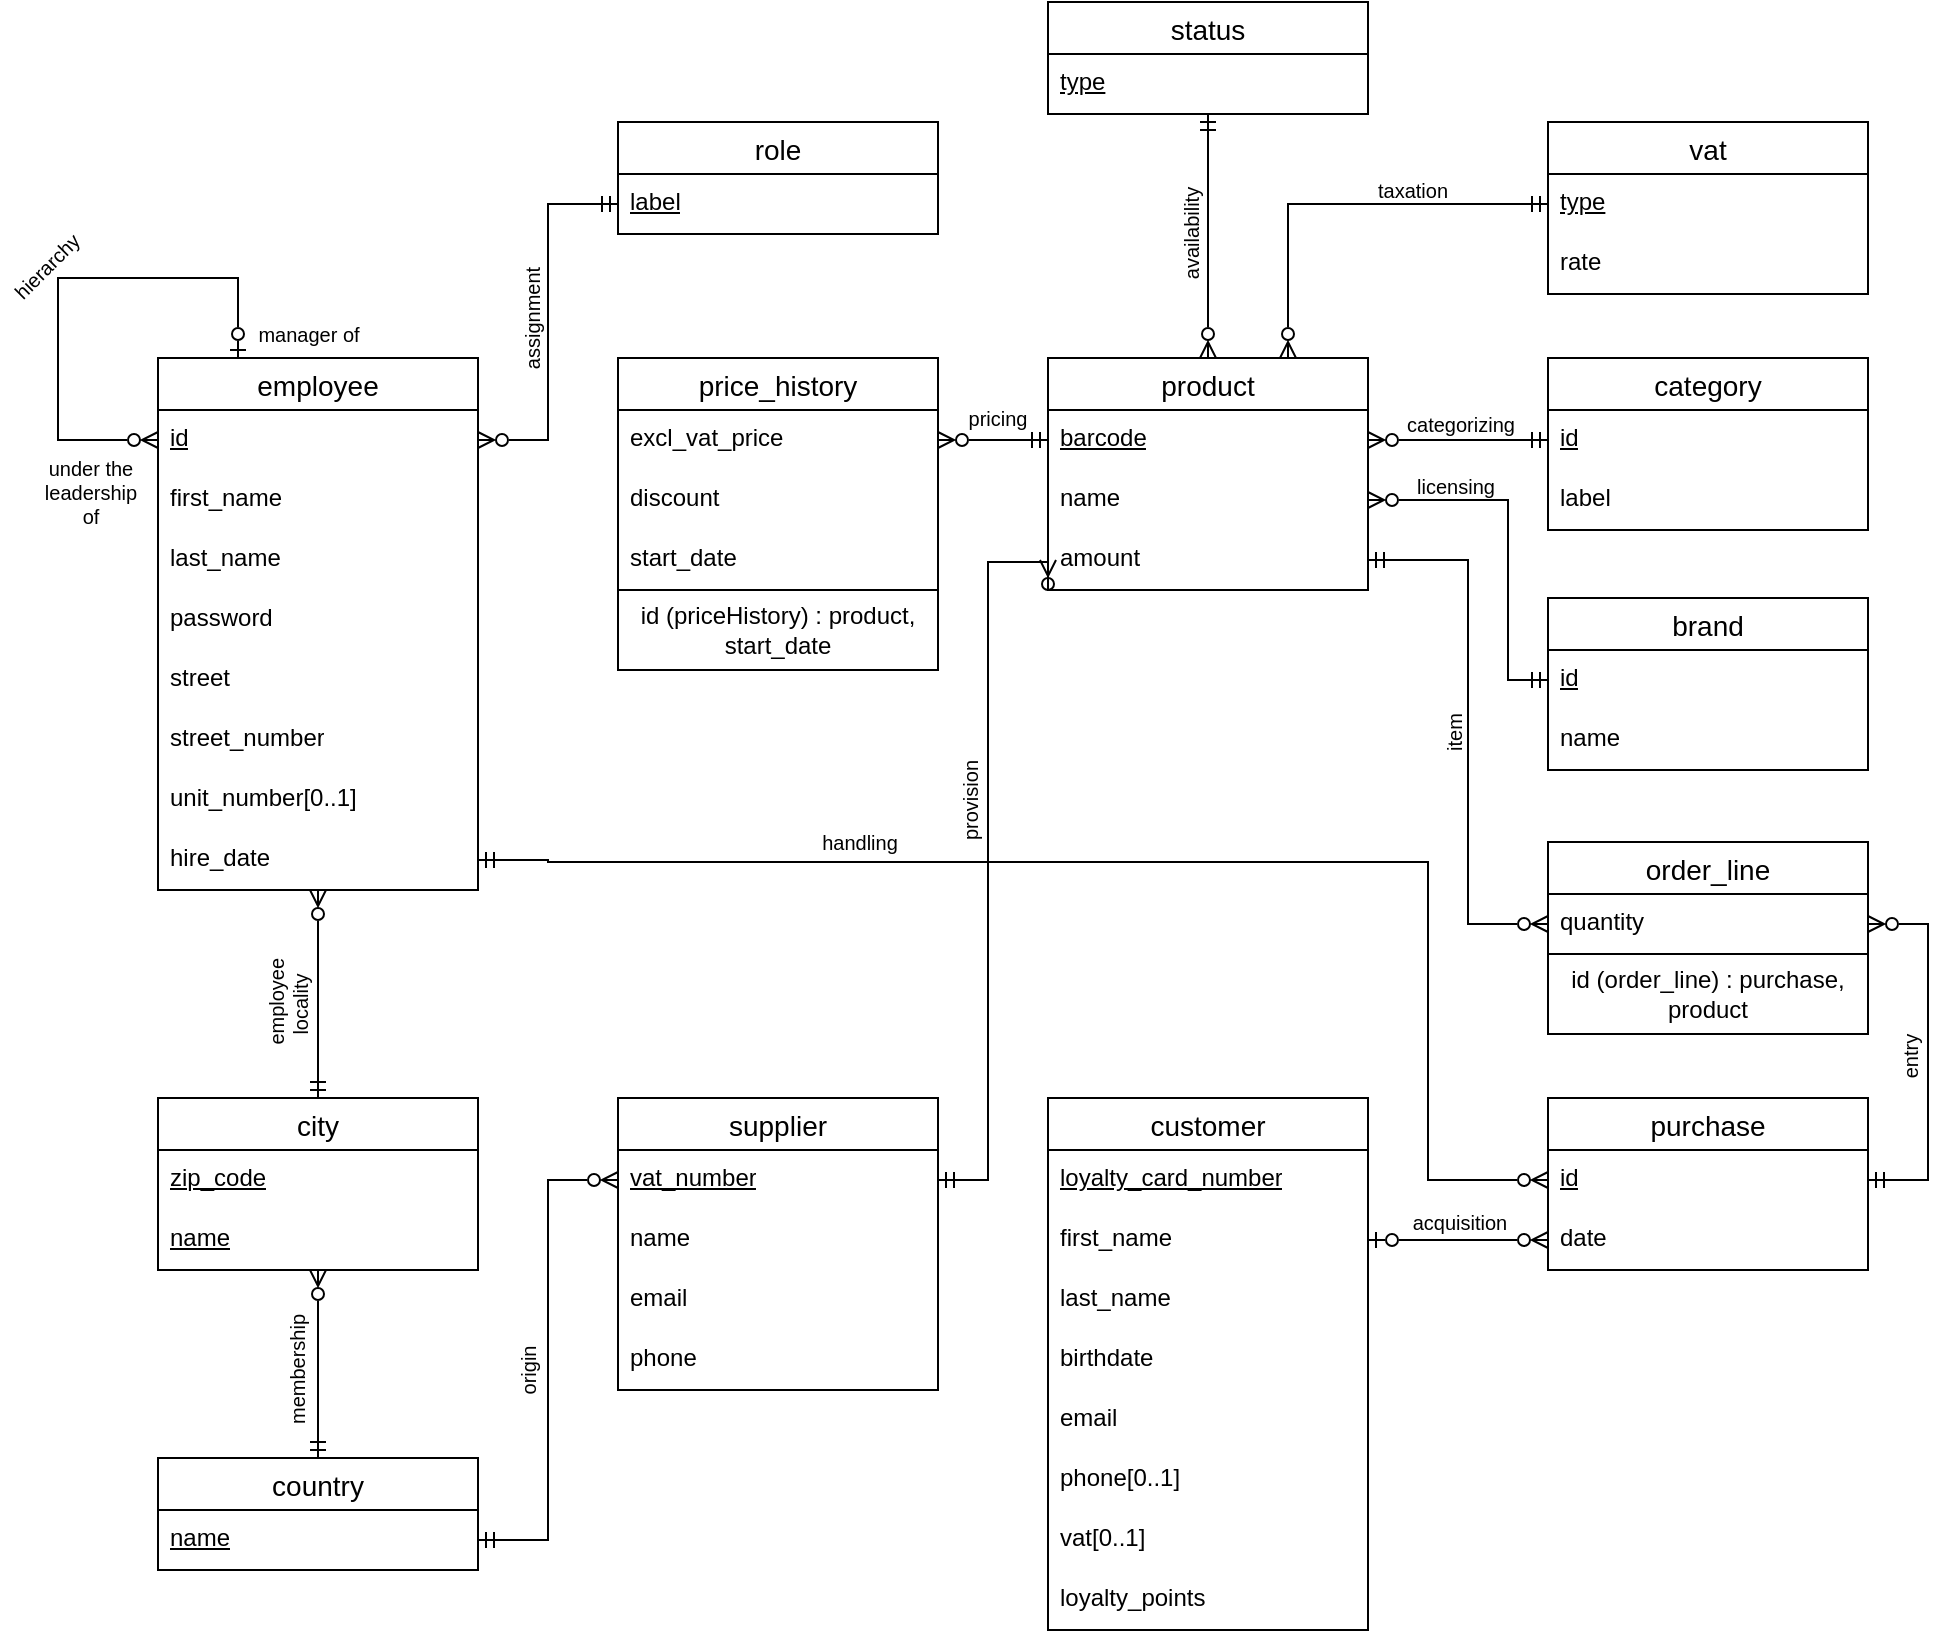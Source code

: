 <mxfile version="26.0.16">
  <diagram name="Page-1" id="KWOimu77VMeg4pdiOKhi">
    <mxGraphModel dx="2255" dy="879" grid="1" gridSize="10" guides="1" tooltips="1" connect="1" arrows="1" fold="1" page="1" pageScale="1" pageWidth="850" pageHeight="1100" math="0" shadow="0">
      <root>
        <mxCell id="0" />
        <mxCell id="1" parent="0" />
        <mxCell id="eKYF488PRIwVj6qgCMkd-55" style="edgeStyle=orthogonalEdgeStyle;rounded=0;orthogonalLoop=1;jettySize=auto;html=1;exitX=1;exitY=0.5;exitDx=0;exitDy=0;entryX=0;entryY=0.5;entryDx=0;entryDy=0;startArrow=ERmandOne;startFill=0;endArrow=ERzeroToMany;endFill=0;" parent="1" source="QZr-z11k4kutJhDiOuYp-26" target="eKYF488PRIwVj6qgCMkd-30" edge="1">
          <mxGeometry relative="1" as="geometry">
            <Array as="points">
              <mxPoint x="-300" y="489" />
              <mxPoint x="140" y="490" />
              <mxPoint x="140" y="649" />
            </Array>
          </mxGeometry>
        </mxCell>
        <mxCell id="mwfjOEjG_0USMS4IyQ6j-1" value="employee" style="swimlane;fontStyle=0;childLayout=stackLayout;horizontal=1;startSize=26;horizontalStack=0;resizeParent=1;resizeParentMax=0;resizeLast=0;collapsible=1;marginBottom=0;align=center;fontSize=14;" parent="1" vertex="1">
          <mxGeometry x="-495" y="238" width="160" height="266" as="geometry" />
        </mxCell>
        <mxCell id="uZW9Lm77zSu4P6S-FU0z-5" style="edgeStyle=orthogonalEdgeStyle;rounded=0;orthogonalLoop=1;jettySize=auto;html=1;exitX=0;exitY=0.5;exitDx=0;exitDy=0;entryX=0.25;entryY=0;entryDx=0;entryDy=0;endArrow=ERzeroToOne;endFill=0;startArrow=ERzeroToMany;startFill=0;" parent="mwfjOEjG_0USMS4IyQ6j-1" source="mwfjOEjG_0USMS4IyQ6j-2" target="mwfjOEjG_0USMS4IyQ6j-1" edge="1">
          <mxGeometry relative="1" as="geometry">
            <Array as="points">
              <mxPoint x="-50" y="41" />
              <mxPoint x="-50" y="-40" />
              <mxPoint x="40" y="-40" />
            </Array>
          </mxGeometry>
        </mxCell>
        <mxCell id="mwfjOEjG_0USMS4IyQ6j-2" value="&lt;u&gt;id&lt;/u&gt;" style="text;strokeColor=none;fillColor=none;spacingLeft=4;spacingRight=4;overflow=hidden;rotatable=0;points=[[0,0.5],[1,0.5]];portConstraint=eastwest;fontSize=12;whiteSpace=wrap;html=1;" parent="mwfjOEjG_0USMS4IyQ6j-1" vertex="1">
          <mxGeometry y="26" width="160" height="30" as="geometry" />
        </mxCell>
        <mxCell id="mwfjOEjG_0USMS4IyQ6j-3" value="first_name" style="text;strokeColor=none;fillColor=none;spacingLeft=4;spacingRight=4;overflow=hidden;rotatable=0;points=[[0,0.5],[1,0.5]];portConstraint=eastwest;fontSize=12;whiteSpace=wrap;html=1;" parent="mwfjOEjG_0USMS4IyQ6j-1" vertex="1">
          <mxGeometry y="56" width="160" height="30" as="geometry" />
        </mxCell>
        <mxCell id="mwfjOEjG_0USMS4IyQ6j-4" value="last_name" style="text;strokeColor=none;fillColor=none;spacingLeft=4;spacingRight=4;overflow=hidden;rotatable=0;points=[[0,0.5],[1,0.5]];portConstraint=eastwest;fontSize=12;whiteSpace=wrap;html=1;" parent="mwfjOEjG_0USMS4IyQ6j-1" vertex="1">
          <mxGeometry y="86" width="160" height="30" as="geometry" />
        </mxCell>
        <mxCell id="mwfjOEjG_0USMS4IyQ6j-5" value="password" style="text;strokeColor=none;fillColor=none;spacingLeft=4;spacingRight=4;overflow=hidden;rotatable=0;points=[[0,0.5],[1,0.5]];portConstraint=eastwest;fontSize=12;whiteSpace=wrap;html=1;" parent="mwfjOEjG_0USMS4IyQ6j-1" vertex="1">
          <mxGeometry y="116" width="160" height="30" as="geometry" />
        </mxCell>
        <mxCell id="QZr-z11k4kutJhDiOuYp-19" value="street" style="text;strokeColor=none;fillColor=none;spacingLeft=4;spacingRight=4;overflow=hidden;rotatable=0;points=[[0,0.5],[1,0.5]];portConstraint=eastwest;fontSize=12;whiteSpace=wrap;html=1;" parent="mwfjOEjG_0USMS4IyQ6j-1" vertex="1">
          <mxGeometry y="146" width="160" height="30" as="geometry" />
        </mxCell>
        <mxCell id="QZr-z11k4kutJhDiOuYp-20" value="street_number" style="text;strokeColor=none;fillColor=none;spacingLeft=4;spacingRight=4;overflow=hidden;rotatable=0;points=[[0,0.5],[1,0.5]];portConstraint=eastwest;fontSize=12;whiteSpace=wrap;html=1;" parent="mwfjOEjG_0USMS4IyQ6j-1" vertex="1">
          <mxGeometry y="176" width="160" height="30" as="geometry" />
        </mxCell>
        <mxCell id="QZr-z11k4kutJhDiOuYp-21" value="unit_number[0..1]" style="text;strokeColor=none;fillColor=none;spacingLeft=4;spacingRight=4;overflow=hidden;rotatable=0;points=[[0,0.5],[1,0.5]];portConstraint=eastwest;fontSize=12;whiteSpace=wrap;html=1;" parent="mwfjOEjG_0USMS4IyQ6j-1" vertex="1">
          <mxGeometry y="206" width="160" height="30" as="geometry" />
        </mxCell>
        <mxCell id="QZr-z11k4kutJhDiOuYp-26" value="hire_date" style="text;strokeColor=none;fillColor=none;spacingLeft=4;spacingRight=4;overflow=hidden;rotatable=0;points=[[0,0.5],[1,0.5]];portConstraint=eastwest;fontSize=12;whiteSpace=wrap;html=1;" parent="mwfjOEjG_0USMS4IyQ6j-1" vertex="1">
          <mxGeometry y="236" width="160" height="30" as="geometry" />
        </mxCell>
        <mxCell id="x6FhmpiiSMNQ8z1fcdjJ-5" style="edgeStyle=orthogonalEdgeStyle;rounded=0;orthogonalLoop=1;jettySize=auto;html=1;exitX=0.5;exitY=0;exitDx=0;exitDy=0;endArrow=ERmandOne;endFill=0;startArrow=ERzeroToMany;startFill=0;" parent="1" source="mwfjOEjG_0USMS4IyQ6j-6" target="x6FhmpiiSMNQ8z1fcdjJ-1" edge="1">
          <mxGeometry relative="1" as="geometry" />
        </mxCell>
        <mxCell id="x6FhmpiiSMNQ8z1fcdjJ-6" value="&lt;font&gt;availability&lt;/font&gt;" style="edgeLabel;html=1;align=center;verticalAlign=middle;resizable=0;points=[];rotation=-90;fontSize=10;" parent="x6FhmpiiSMNQ8z1fcdjJ-5" vertex="1" connectable="0">
          <mxGeometry x="-0.147" y="-1" relative="1" as="geometry">
            <mxPoint x="-10" y="-10" as="offset" />
          </mxGeometry>
        </mxCell>
        <mxCell id="mwfjOEjG_0USMS4IyQ6j-6" value="product" style="swimlane;fontStyle=0;childLayout=stackLayout;horizontal=1;startSize=26;horizontalStack=0;resizeParent=1;resizeParentMax=0;resizeLast=0;collapsible=1;marginBottom=0;align=center;fontSize=14;" parent="1" vertex="1">
          <mxGeometry x="-50" y="238" width="160" height="116" as="geometry" />
        </mxCell>
        <mxCell id="mwfjOEjG_0USMS4IyQ6j-7" value="&lt;u&gt;barcode&lt;/u&gt;" style="text;strokeColor=none;fillColor=none;spacingLeft=4;spacingRight=4;overflow=hidden;rotatable=0;points=[[0,0.5],[1,0.5]];portConstraint=eastwest;fontSize=12;whiteSpace=wrap;html=1;" parent="mwfjOEjG_0USMS4IyQ6j-6" vertex="1">
          <mxGeometry y="26" width="160" height="30" as="geometry" />
        </mxCell>
        <mxCell id="mwfjOEjG_0USMS4IyQ6j-8" value="name" style="text;strokeColor=none;fillColor=none;spacingLeft=4;spacingRight=4;overflow=hidden;rotatable=0;points=[[0,0.5],[1,0.5]];portConstraint=eastwest;fontSize=12;whiteSpace=wrap;html=1;" parent="mwfjOEjG_0USMS4IyQ6j-6" vertex="1">
          <mxGeometry y="56" width="160" height="30" as="geometry" />
        </mxCell>
        <mxCell id="mwfjOEjG_0USMS4IyQ6j-9" value="amount" style="text;strokeColor=none;fillColor=none;spacingLeft=4;spacingRight=4;overflow=hidden;rotatable=0;points=[[0,0.5],[1,0.5]];portConstraint=eastwest;fontSize=12;whiteSpace=wrap;html=1;" parent="mwfjOEjG_0USMS4IyQ6j-6" vertex="1">
          <mxGeometry y="86" width="160" height="30" as="geometry" />
        </mxCell>
        <mxCell id="mwfjOEjG_0USMS4IyQ6j-19" value="brand" style="swimlane;fontStyle=0;childLayout=stackLayout;horizontal=1;startSize=26;horizontalStack=0;resizeParent=1;resizeParentMax=0;resizeLast=0;collapsible=1;marginBottom=0;align=center;fontSize=14;" parent="1" vertex="1">
          <mxGeometry x="200" y="358" width="160" height="86" as="geometry" />
        </mxCell>
        <mxCell id="mwfjOEjG_0USMS4IyQ6j-20" value="&lt;u&gt;id&lt;/u&gt;" style="text;strokeColor=none;fillColor=none;spacingLeft=4;spacingRight=4;overflow=hidden;rotatable=0;points=[[0,0.5],[1,0.5]];portConstraint=eastwest;fontSize=12;whiteSpace=wrap;html=1;" parent="mwfjOEjG_0USMS4IyQ6j-19" vertex="1">
          <mxGeometry y="26" width="160" height="30" as="geometry" />
        </mxCell>
        <mxCell id="QZr-z11k4kutJhDiOuYp-6" value="name" style="text;strokeColor=none;fillColor=none;spacingLeft=4;spacingRight=4;overflow=hidden;rotatable=0;points=[[0,0.5],[1,0.5]];portConstraint=eastwest;fontSize=12;whiteSpace=wrap;html=1;" parent="mwfjOEjG_0USMS4IyQ6j-19" vertex="1">
          <mxGeometry y="56" width="160" height="30" as="geometry" />
        </mxCell>
        <mxCell id="QZr-z11k4kutJhDiOuYp-2" value="supplier" style="swimlane;fontStyle=0;childLayout=stackLayout;horizontal=1;startSize=26;horizontalStack=0;resizeParent=1;resizeParentMax=0;resizeLast=0;collapsible=1;marginBottom=0;align=center;fontSize=14;" parent="1" vertex="1">
          <mxGeometry x="-265" y="608" width="160" height="146" as="geometry" />
        </mxCell>
        <mxCell id="QZr-z11k4kutJhDiOuYp-3" value="&lt;u&gt;vat_number&lt;/u&gt;" style="text;strokeColor=none;fillColor=none;spacingLeft=4;spacingRight=4;overflow=hidden;rotatable=0;points=[[0,0.5],[1,0.5]];portConstraint=eastwest;fontSize=12;whiteSpace=wrap;html=1;" parent="QZr-z11k4kutJhDiOuYp-2" vertex="1">
          <mxGeometry y="26" width="160" height="30" as="geometry" />
        </mxCell>
        <mxCell id="QZr-z11k4kutJhDiOuYp-7" value="name" style="text;strokeColor=none;fillColor=none;spacingLeft=4;spacingRight=4;overflow=hidden;rotatable=0;points=[[0,0.5],[1,0.5]];portConstraint=eastwest;fontSize=12;whiteSpace=wrap;html=1;" parent="QZr-z11k4kutJhDiOuYp-2" vertex="1">
          <mxGeometry y="56" width="160" height="30" as="geometry" />
        </mxCell>
        <mxCell id="QZr-z11k4kutJhDiOuYp-14" value="email" style="text;strokeColor=none;fillColor=none;spacingLeft=4;spacingRight=4;overflow=hidden;rotatable=0;points=[[0,0.5],[1,0.5]];portConstraint=eastwest;fontSize=12;whiteSpace=wrap;html=1;" parent="QZr-z11k4kutJhDiOuYp-2" vertex="1">
          <mxGeometry y="86" width="160" height="30" as="geometry" />
        </mxCell>
        <mxCell id="QZr-z11k4kutJhDiOuYp-27" value="phone" style="text;strokeColor=none;fillColor=none;spacingLeft=4;spacingRight=4;overflow=hidden;rotatable=0;points=[[0,0.5],[1,0.5]];portConstraint=eastwest;fontSize=12;whiteSpace=wrap;html=1;" parent="QZr-z11k4kutJhDiOuYp-2" vertex="1">
          <mxGeometry y="116" width="160" height="30" as="geometry" />
        </mxCell>
        <mxCell id="eKYF488PRIwVj6qgCMkd-42" style="edgeStyle=orthogonalEdgeStyle;rounded=0;orthogonalLoop=1;jettySize=auto;html=1;exitX=0.5;exitY=0;exitDx=0;exitDy=0;endArrow=ERzeroToMany;endFill=0;startArrow=ERmandOne;startFill=0;" parent="1" source="QZr-z11k4kutJhDiOuYp-15" target="mwfjOEjG_0USMS4IyQ6j-1" edge="1">
          <mxGeometry relative="1" as="geometry" />
        </mxCell>
        <mxCell id="QZr-z11k4kutJhDiOuYp-15" value="city" style="swimlane;fontStyle=0;childLayout=stackLayout;horizontal=1;startSize=26;horizontalStack=0;resizeParent=1;resizeParentMax=0;resizeLast=0;collapsible=1;marginBottom=0;align=center;fontSize=14;" parent="1" vertex="1">
          <mxGeometry x="-495" y="608" width="160" height="86" as="geometry" />
        </mxCell>
        <mxCell id="QZr-z11k4kutJhDiOuYp-16" value="&lt;u&gt;zip_code&lt;/u&gt;" style="text;strokeColor=none;fillColor=none;spacingLeft=4;spacingRight=4;overflow=hidden;rotatable=0;points=[[0,0.5],[1,0.5]];portConstraint=eastwest;fontSize=12;whiteSpace=wrap;html=1;" parent="QZr-z11k4kutJhDiOuYp-15" vertex="1">
          <mxGeometry y="26" width="160" height="30" as="geometry" />
        </mxCell>
        <mxCell id="QZr-z11k4kutJhDiOuYp-17" value="&lt;u&gt;name&lt;/u&gt;" style="text;strokeColor=none;fillColor=none;spacingLeft=4;spacingRight=4;overflow=hidden;rotatable=0;points=[[0,0.5],[1,0.5]];portConstraint=eastwest;fontSize=12;whiteSpace=wrap;html=1;" parent="QZr-z11k4kutJhDiOuYp-15" vertex="1">
          <mxGeometry y="56" width="160" height="30" as="geometry" />
        </mxCell>
        <mxCell id="eKYF488PRIwVj6qgCMkd-43" style="edgeStyle=orthogonalEdgeStyle;rounded=0;orthogonalLoop=1;jettySize=auto;html=1;exitX=0.5;exitY=0;exitDx=0;exitDy=0;endArrow=ERzeroToMany;endFill=0;startArrow=ERmandOne;startFill=0;" parent="1" source="QZr-z11k4kutJhDiOuYp-22" target="QZr-z11k4kutJhDiOuYp-15" edge="1">
          <mxGeometry relative="1" as="geometry" />
        </mxCell>
        <mxCell id="QZr-z11k4kutJhDiOuYp-22" value="country" style="swimlane;fontStyle=0;childLayout=stackLayout;horizontal=1;startSize=26;horizontalStack=0;resizeParent=1;resizeParentMax=0;resizeLast=0;collapsible=1;marginBottom=0;align=center;fontSize=14;" parent="1" vertex="1">
          <mxGeometry x="-495" y="788" width="160" height="56" as="geometry" />
        </mxCell>
        <mxCell id="QZr-z11k4kutJhDiOuYp-23" value="&lt;u&gt;name&lt;/u&gt;" style="text;strokeColor=none;fillColor=none;spacingLeft=4;spacingRight=4;overflow=hidden;rotatable=0;points=[[0,0.5],[1,0.5]];portConstraint=eastwest;fontSize=12;whiteSpace=wrap;html=1;" parent="QZr-z11k4kutJhDiOuYp-22" vertex="1">
          <mxGeometry y="26" width="160" height="30" as="geometry" />
        </mxCell>
        <mxCell id="eKYF488PRIwVj6qgCMkd-2" value="price_history" style="swimlane;fontStyle=0;childLayout=stackLayout;horizontal=1;startSize=26;horizontalStack=0;resizeParent=1;resizeParentMax=0;resizeLast=0;collapsible=1;marginBottom=0;align=center;fontSize=14;" parent="1" vertex="1">
          <mxGeometry x="-265" y="238" width="160" height="156" as="geometry" />
        </mxCell>
        <mxCell id="eKYF488PRIwVj6qgCMkd-4" value="excl_vat_price" style="text;strokeColor=none;fillColor=none;spacingLeft=4;spacingRight=4;overflow=hidden;rotatable=0;points=[[0,0.5],[1,0.5]];portConstraint=eastwest;fontSize=12;whiteSpace=wrap;html=1;" parent="eKYF488PRIwVj6qgCMkd-2" vertex="1">
          <mxGeometry y="26" width="160" height="30" as="geometry" />
        </mxCell>
        <mxCell id="eKYF488PRIwVj6qgCMkd-18" value="discount" style="text;strokeColor=none;fillColor=none;spacingLeft=4;spacingRight=4;overflow=hidden;rotatable=0;points=[[0,0.5],[1,0.5]];portConstraint=eastwest;fontSize=12;whiteSpace=wrap;html=1;" parent="eKYF488PRIwVj6qgCMkd-2" vertex="1">
          <mxGeometry y="56" width="160" height="30" as="geometry" />
        </mxCell>
        <mxCell id="eKYF488PRIwVj6qgCMkd-11" value="start_date" style="text;strokeColor=none;fillColor=none;spacingLeft=4;spacingRight=4;overflow=hidden;rotatable=0;points=[[0,0.5],[1,0.5]];portConstraint=eastwest;fontSize=12;whiteSpace=wrap;html=1;" parent="eKYF488PRIwVj6qgCMkd-2" vertex="1">
          <mxGeometry y="86" width="160" height="30" as="geometry" />
        </mxCell>
        <mxCell id="eKYF488PRIwVj6qgCMkd-10" value="id (priceHistory) : product, start_date" style="whiteSpace=wrap;html=1;align=center;" parent="eKYF488PRIwVj6qgCMkd-2" vertex="1">
          <mxGeometry y="116" width="160" height="40" as="geometry" />
        </mxCell>
        <mxCell id="eKYF488PRIwVj6qgCMkd-20" value="customer" style="swimlane;fontStyle=0;childLayout=stackLayout;horizontal=1;startSize=26;horizontalStack=0;resizeParent=1;resizeParentMax=0;resizeLast=0;collapsible=1;marginBottom=0;align=center;fontSize=14;" parent="1" vertex="1">
          <mxGeometry x="-50" y="608" width="160" height="266" as="geometry" />
        </mxCell>
        <mxCell id="eKYF488PRIwVj6qgCMkd-21" value="&lt;u&gt;loyalty_card_number&lt;/u&gt;" style="text;strokeColor=none;fillColor=none;spacingLeft=4;spacingRight=4;overflow=hidden;rotatable=0;points=[[0,0.5],[1,0.5]];portConstraint=eastwest;fontSize=12;whiteSpace=wrap;html=1;" parent="eKYF488PRIwVj6qgCMkd-20" vertex="1">
          <mxGeometry y="26" width="160" height="30" as="geometry" />
        </mxCell>
        <mxCell id="eKYF488PRIwVj6qgCMkd-22" value="first_name" style="text;strokeColor=none;fillColor=none;spacingLeft=4;spacingRight=4;overflow=hidden;rotatable=0;points=[[0,0.5],[1,0.5]];portConstraint=eastwest;fontSize=12;whiteSpace=wrap;html=1;" parent="eKYF488PRIwVj6qgCMkd-20" vertex="1">
          <mxGeometry y="56" width="160" height="30" as="geometry" />
        </mxCell>
        <mxCell id="eKYF488PRIwVj6qgCMkd-26" value="last_name" style="text;strokeColor=none;fillColor=none;spacingLeft=4;spacingRight=4;overflow=hidden;rotatable=0;points=[[0,0.5],[1,0.5]];portConstraint=eastwest;fontSize=12;whiteSpace=wrap;html=1;" parent="eKYF488PRIwVj6qgCMkd-20" vertex="1">
          <mxGeometry y="86" width="160" height="30" as="geometry" />
        </mxCell>
        <mxCell id="uZW9Lm77zSu4P6S-FU0z-4" value="birthdate" style="text;strokeColor=none;fillColor=none;spacingLeft=4;spacingRight=4;overflow=hidden;rotatable=0;points=[[0,0.5],[1,0.5]];portConstraint=eastwest;fontSize=12;whiteSpace=wrap;html=1;" parent="eKYF488PRIwVj6qgCMkd-20" vertex="1">
          <mxGeometry y="116" width="160" height="30" as="geometry" />
        </mxCell>
        <mxCell id="eKYF488PRIwVj6qgCMkd-24" value="email" style="text;strokeColor=none;fillColor=none;spacingLeft=4;spacingRight=4;overflow=hidden;rotatable=0;points=[[0,0.5],[1,0.5]];portConstraint=eastwest;fontSize=12;whiteSpace=wrap;html=1;" parent="eKYF488PRIwVj6qgCMkd-20" vertex="1">
          <mxGeometry y="146" width="160" height="30" as="geometry" />
        </mxCell>
        <mxCell id="eKYF488PRIwVj6qgCMkd-25" value="phone[0..1]" style="text;strokeColor=none;fillColor=none;spacingLeft=4;spacingRight=4;overflow=hidden;rotatable=0;points=[[0,0.5],[1,0.5]];portConstraint=eastwest;fontSize=12;whiteSpace=wrap;html=1;" parent="eKYF488PRIwVj6qgCMkd-20" vertex="1">
          <mxGeometry y="176" width="160" height="30" as="geometry" />
        </mxCell>
        <mxCell id="tw1KYrDA210qDlexJ4hb-3" value="vat[0..1]" style="text;strokeColor=none;fillColor=none;spacingLeft=4;spacingRight=4;overflow=hidden;rotatable=0;points=[[0,0.5],[1,0.5]];portConstraint=eastwest;fontSize=12;whiteSpace=wrap;html=1;" parent="eKYF488PRIwVj6qgCMkd-20" vertex="1">
          <mxGeometry y="206" width="160" height="30" as="geometry" />
        </mxCell>
        <mxCell id="eKYF488PRIwVj6qgCMkd-27" value="loyalty_points" style="text;strokeColor=none;fillColor=none;spacingLeft=4;spacingRight=4;overflow=hidden;rotatable=0;points=[[0,0.5],[1,0.5]];portConstraint=eastwest;fontSize=12;whiteSpace=wrap;html=1;" parent="eKYF488PRIwVj6qgCMkd-20" vertex="1">
          <mxGeometry y="236" width="160" height="30" as="geometry" />
        </mxCell>
        <mxCell id="eKYF488PRIwVj6qgCMkd-29" value="purchase" style="swimlane;fontStyle=0;childLayout=stackLayout;horizontal=1;startSize=26;horizontalStack=0;resizeParent=1;resizeParentMax=0;resizeLast=0;collapsible=1;marginBottom=0;align=center;fontSize=14;" parent="1" vertex="1">
          <mxGeometry x="200" y="608" width="160" height="86" as="geometry" />
        </mxCell>
        <mxCell id="eKYF488PRIwVj6qgCMkd-30" value="&lt;u&gt;id&lt;/u&gt;" style="text;strokeColor=none;fillColor=none;spacingLeft=4;spacingRight=4;overflow=hidden;rotatable=0;points=[[0,0.5],[1,0.5]];portConstraint=eastwest;fontSize=12;whiteSpace=wrap;html=1;" parent="eKYF488PRIwVj6qgCMkd-29" vertex="1">
          <mxGeometry y="26" width="160" height="30" as="geometry" />
        </mxCell>
        <mxCell id="eKYF488PRIwVj6qgCMkd-31" value="date" style="text;strokeColor=none;fillColor=none;spacingLeft=4;spacingRight=4;overflow=hidden;rotatable=0;points=[[0,0.5],[1,0.5]];portConstraint=eastwest;fontSize=12;whiteSpace=wrap;html=1;" parent="eKYF488PRIwVj6qgCMkd-29" vertex="1">
          <mxGeometry y="56" width="160" height="30" as="geometry" />
        </mxCell>
        <mxCell id="eKYF488PRIwVj6qgCMkd-33" value="order_line" style="swimlane;fontStyle=0;childLayout=stackLayout;horizontal=1;startSize=26;horizontalStack=0;resizeParent=1;resizeParentMax=0;resizeLast=0;collapsible=1;marginBottom=0;align=center;fontSize=14;" parent="1" vertex="1">
          <mxGeometry x="200" y="480" width="160" height="96" as="geometry" />
        </mxCell>
        <mxCell id="eKYF488PRIwVj6qgCMkd-34" value="quantity" style="text;strokeColor=none;fillColor=none;spacingLeft=4;spacingRight=4;overflow=hidden;rotatable=0;points=[[0,0.5],[1,0.5]];portConstraint=eastwest;fontSize=12;whiteSpace=wrap;html=1;" parent="eKYF488PRIwVj6qgCMkd-33" vertex="1">
          <mxGeometry y="26" width="160" height="30" as="geometry" />
        </mxCell>
        <mxCell id="eKYF488PRIwVj6qgCMkd-40" value="id (order_line) : purchase, product" style="whiteSpace=wrap;html=1;align=center;" parent="eKYF488PRIwVj6qgCMkd-33" vertex="1">
          <mxGeometry y="56" width="160" height="40" as="geometry" />
        </mxCell>
        <mxCell id="eKYF488PRIwVj6qgCMkd-44" style="edgeStyle=orthogonalEdgeStyle;rounded=0;orthogonalLoop=1;jettySize=auto;html=1;exitX=0;exitY=0.5;exitDx=0;exitDy=0;entryX=1;entryY=0.5;entryDx=0;entryDy=0;endArrow=ERmandOne;endFill=0;startArrow=ERzeroToMany;startFill=0;" parent="1" source="QZr-z11k4kutJhDiOuYp-3" target="QZr-z11k4kutJhDiOuYp-23" edge="1">
          <mxGeometry relative="1" as="geometry" />
        </mxCell>
        <mxCell id="eKYF488PRIwVj6qgCMkd-45" style="edgeStyle=orthogonalEdgeStyle;rounded=0;orthogonalLoop=1;jettySize=auto;html=1;exitX=1;exitY=0.5;exitDx=0;exitDy=0;endArrow=ERzeroToMany;endFill=0;startArrow=ERmandOne;startFill=0;entryX=0;entryY=0.5;entryDx=0;entryDy=0;" parent="1" source="QZr-z11k4kutJhDiOuYp-3" target="mwfjOEjG_0USMS4IyQ6j-9" edge="1">
          <mxGeometry relative="1" as="geometry">
            <Array as="points">
              <mxPoint x="-80" y="649" />
              <mxPoint x="-80" y="340" />
            </Array>
            <mxPoint x="-50" y="369" as="targetPoint" />
          </mxGeometry>
        </mxCell>
        <mxCell id="eKYF488PRIwVj6qgCMkd-49" style="edgeStyle=orthogonalEdgeStyle;rounded=0;orthogonalLoop=1;jettySize=auto;html=1;exitX=0;exitY=0.5;exitDx=0;exitDy=0;entryX=1;entryY=0.5;entryDx=0;entryDy=0;endArrow=ERzeroToMany;endFill=0;startArrow=ERmandOne;startFill=0;" parent="1" source="mwfjOEjG_0USMS4IyQ6j-7" target="eKYF488PRIwVj6qgCMkd-4" edge="1">
          <mxGeometry relative="1" as="geometry" />
        </mxCell>
        <mxCell id="eKYF488PRIwVj6qgCMkd-50" style="edgeStyle=orthogonalEdgeStyle;rounded=0;orthogonalLoop=1;jettySize=auto;html=1;exitX=1;exitY=0.5;exitDx=0;exitDy=0;entryX=0;entryY=0.5;entryDx=0;entryDy=0;endArrow=ERmandOne;endFill=0;startArrow=ERzeroToMany;startFill=0;" parent="1" source="mwfjOEjG_0USMS4IyQ6j-8" target="mwfjOEjG_0USMS4IyQ6j-20" edge="1">
          <mxGeometry relative="1" as="geometry">
            <Array as="points">
              <mxPoint x="180" y="309" />
              <mxPoint x="180" y="399" />
            </Array>
          </mxGeometry>
        </mxCell>
        <mxCell id="eKYF488PRIwVj6qgCMkd-51" style="edgeStyle=orthogonalEdgeStyle;rounded=0;orthogonalLoop=1;jettySize=auto;html=1;exitX=1;exitY=0.5;exitDx=0;exitDy=0;entryX=0;entryY=0.5;entryDx=0;entryDy=0;endArrow=ERzeroToMany;endFill=0;startArrow=ERmandOne;startFill=0;" parent="1" target="eKYF488PRIwVj6qgCMkd-34" edge="1" source="mwfjOEjG_0USMS4IyQ6j-9">
          <mxGeometry relative="1" as="geometry">
            <Array as="points">
              <mxPoint x="160" y="339" />
              <mxPoint x="160" y="521" />
            </Array>
            <mxPoint x="110" y="369" as="sourcePoint" />
          </mxGeometry>
        </mxCell>
        <mxCell id="eKYF488PRIwVj6qgCMkd-53" style="edgeStyle=orthogonalEdgeStyle;rounded=0;orthogonalLoop=1;jettySize=auto;html=1;exitX=1;exitY=0.5;exitDx=0;exitDy=0;entryX=1;entryY=0.5;entryDx=0;entryDy=0;endArrow=ERmandOne;endFill=0;startArrow=ERzeroToMany;startFill=0;" parent="1" source="eKYF488PRIwVj6qgCMkd-34" target="eKYF488PRIwVj6qgCMkd-30" edge="1">
          <mxGeometry relative="1" as="geometry">
            <Array as="points">
              <mxPoint x="390" y="521" />
              <mxPoint x="390" y="649" />
            </Array>
          </mxGeometry>
        </mxCell>
        <mxCell id="eKYF488PRIwVj6qgCMkd-54" style="edgeStyle=orthogonalEdgeStyle;rounded=0;orthogonalLoop=1;jettySize=auto;html=1;exitX=0;exitY=0.5;exitDx=0;exitDy=0;endArrow=ERzeroToOne;endFill=0;startArrow=ERzeroToMany;startFill=0;" parent="1" source="eKYF488PRIwVj6qgCMkd-31" edge="1">
          <mxGeometry relative="1" as="geometry">
            <mxPoint x="110" y="679" as="targetPoint" />
            <Array as="points">
              <mxPoint x="130" y="679" />
              <mxPoint x="130" y="679" />
            </Array>
          </mxGeometry>
        </mxCell>
        <mxCell id="uZW9Lm77zSu4P6S-FU0z-6" value="manager of" style="text;html=1;align=center;verticalAlign=middle;whiteSpace=wrap;rounded=0;fontSize=10;" parent="1" vertex="1">
          <mxGeometry x="-449.5" y="219" width="59" height="14" as="geometry" />
        </mxCell>
        <mxCell id="uZW9Lm77zSu4P6S-FU0z-7" value="&lt;div&gt;under the leadership of&lt;/div&gt;" style="text;html=1;align=center;verticalAlign=middle;whiteSpace=wrap;rounded=0;fontSize=10;" parent="1" vertex="1">
          <mxGeometry x="-555" y="285" width="53" height="39" as="geometry" />
        </mxCell>
        <mxCell id="uZW9Lm77zSu4P6S-FU0z-9" value="category" style="swimlane;fontStyle=0;childLayout=stackLayout;horizontal=1;startSize=26;horizontalStack=0;resizeParent=1;resizeParentMax=0;resizeLast=0;collapsible=1;marginBottom=0;align=center;fontSize=14;" parent="1" vertex="1">
          <mxGeometry x="200" y="238" width="160" height="86" as="geometry" />
        </mxCell>
        <mxCell id="uZW9Lm77zSu4P6S-FU0z-10" value="&lt;u&gt;id&lt;/u&gt;" style="text;strokeColor=none;fillColor=none;spacingLeft=4;spacingRight=4;overflow=hidden;rotatable=0;points=[[0,0.5],[1,0.5]];portConstraint=eastwest;fontSize=12;whiteSpace=wrap;html=1;" parent="uZW9Lm77zSu4P6S-FU0z-9" vertex="1">
          <mxGeometry y="26" width="160" height="30" as="geometry" />
        </mxCell>
        <mxCell id="uZW9Lm77zSu4P6S-FU0z-11" value="label" style="text;strokeColor=none;fillColor=none;spacingLeft=4;spacingRight=4;overflow=hidden;rotatable=0;points=[[0,0.5],[1,0.5]];portConstraint=eastwest;fontSize=12;whiteSpace=wrap;html=1;" parent="uZW9Lm77zSu4P6S-FU0z-9" vertex="1">
          <mxGeometry y="56" width="160" height="30" as="geometry" />
        </mxCell>
        <mxCell id="uZW9Lm77zSu4P6S-FU0z-15" style="edgeStyle=orthogonalEdgeStyle;rounded=0;orthogonalLoop=1;jettySize=auto;html=1;exitX=1;exitY=0.5;exitDx=0;exitDy=0;entryX=0;entryY=0.5;entryDx=0;entryDy=0;startArrow=ERzeroToMany;startFill=0;endArrow=ERmandOne;endFill=0;" parent="1" source="mwfjOEjG_0USMS4IyQ6j-7" target="uZW9Lm77zSu4P6S-FU0z-10" edge="1">
          <mxGeometry relative="1" as="geometry" />
        </mxCell>
        <mxCell id="8rzKLhAX-LIte7XOlbUK-1" value="vat" style="swimlane;fontStyle=0;childLayout=stackLayout;horizontal=1;startSize=26;horizontalStack=0;resizeParent=1;resizeParentMax=0;resizeLast=0;collapsible=1;marginBottom=0;align=center;fontSize=14;" parent="1" vertex="1">
          <mxGeometry x="200" y="120" width="160" height="86" as="geometry" />
        </mxCell>
        <mxCell id="8rzKLhAX-LIte7XOlbUK-2" value="&lt;u&gt;type&lt;/u&gt;" style="text;strokeColor=none;fillColor=none;spacingLeft=4;spacingRight=4;overflow=hidden;rotatable=0;points=[[0,0.5],[1,0.5]];portConstraint=eastwest;fontSize=12;whiteSpace=wrap;html=1;" parent="8rzKLhAX-LIte7XOlbUK-1" vertex="1">
          <mxGeometry y="26" width="160" height="30" as="geometry" />
        </mxCell>
        <mxCell id="8rzKLhAX-LIte7XOlbUK-3" value="rate" style="text;strokeColor=none;fillColor=none;spacingLeft=4;spacingRight=4;overflow=hidden;rotatable=0;points=[[0,0.5],[1,0.5]];portConstraint=eastwest;fontSize=12;whiteSpace=wrap;html=1;" parent="8rzKLhAX-LIte7XOlbUK-1" vertex="1">
          <mxGeometry y="56" width="160" height="30" as="geometry" />
        </mxCell>
        <mxCell id="8rzKLhAX-LIte7XOlbUK-4" style="edgeStyle=orthogonalEdgeStyle;rounded=0;orthogonalLoop=1;jettySize=auto;html=1;exitX=0;exitY=0.5;exitDx=0;exitDy=0;entryX=0.75;entryY=0;entryDx=0;entryDy=0;endArrow=ERzeroToMany;endFill=0;startArrow=ERmandOne;startFill=0;" parent="1" source="8rzKLhAX-LIte7XOlbUK-2" target="mwfjOEjG_0USMS4IyQ6j-6" edge="1">
          <mxGeometry relative="1" as="geometry" />
        </mxCell>
        <mxCell id="8rzKLhAX-LIte7XOlbUK-5" value="role" style="swimlane;fontStyle=0;childLayout=stackLayout;horizontal=1;startSize=26;horizontalStack=0;resizeParent=1;resizeParentMax=0;resizeLast=0;collapsible=1;marginBottom=0;align=center;fontSize=14;" parent="1" vertex="1">
          <mxGeometry x="-265" y="120" width="160" height="56" as="geometry" />
        </mxCell>
        <mxCell id="8rzKLhAX-LIte7XOlbUK-6" value="&lt;u&gt;label&lt;/u&gt;" style="text;strokeColor=none;fillColor=none;spacingLeft=4;spacingRight=4;overflow=hidden;rotatable=0;points=[[0,0.5],[1,0.5]];portConstraint=eastwest;fontSize=12;whiteSpace=wrap;html=1;" parent="8rzKLhAX-LIte7XOlbUK-5" vertex="1">
          <mxGeometry y="26" width="160" height="30" as="geometry" />
        </mxCell>
        <mxCell id="8rzKLhAX-LIte7XOlbUK-8" style="edgeStyle=orthogonalEdgeStyle;rounded=0;orthogonalLoop=1;jettySize=auto;html=1;exitX=1;exitY=0.5;exitDx=0;exitDy=0;entryX=0;entryY=0.5;entryDx=0;entryDy=0;endArrow=ERmandOne;endFill=0;startArrow=ERzeroToMany;startFill=0;" parent="1" source="mwfjOEjG_0USMS4IyQ6j-2" target="8rzKLhAX-LIte7XOlbUK-6" edge="1">
          <mxGeometry relative="1" as="geometry" />
        </mxCell>
        <mxCell id="1IsJgizNgWLgFBV14eZC-1" value="&amp;nbsp;employee locality" style="text;html=1;align=center;verticalAlign=middle;whiteSpace=wrap;rounded=0;rotation=-90;fontSize=10;" parent="1" vertex="1">
          <mxGeometry x="-460" y="546" width="60" height="30" as="geometry" />
        </mxCell>
        <mxCell id="1IsJgizNgWLgFBV14eZC-5" value="membership" style="text;html=1;align=center;verticalAlign=middle;whiteSpace=wrap;rounded=0;rotation=-90;fontSize=10;" parent="1" vertex="1">
          <mxGeometry x="-460.5" y="734" width="70" height="20" as="geometry" />
        </mxCell>
        <mxCell id="1IsJgizNgWLgFBV14eZC-6" value="acquisition" style="text;html=1;align=center;verticalAlign=middle;whiteSpace=wrap;rounded=0;rotation=0;fontSize=10;" parent="1" vertex="1">
          <mxGeometry x="126" y="665" width="60" height="10" as="geometry" />
        </mxCell>
        <mxCell id="1IsJgizNgWLgFBV14eZC-7" value="&lt;div&gt;handling&lt;/div&gt;" style="text;html=1;align=center;verticalAlign=middle;whiteSpace=wrap;rounded=0;rotation=0;fontSize=10;" parent="1" vertex="1">
          <mxGeometry x="-174" y="470" width="60" height="20" as="geometry" />
        </mxCell>
        <mxCell id="1IsJgizNgWLgFBV14eZC-8" value="&lt;div&gt;taxation&lt;/div&gt;" style="text;html=1;align=center;verticalAlign=middle;whiteSpace=wrap;rounded=0;rotation=0;fontSize=10;" parent="1" vertex="1">
          <mxGeometry x="111" y="148" width="43" height="11.5" as="geometry" />
        </mxCell>
        <mxCell id="1IsJgizNgWLgFBV14eZC-9" value="&lt;div&gt;licensing&lt;/div&gt;" style="text;html=1;align=center;verticalAlign=middle;whiteSpace=wrap;rounded=0;rotation=0;fontSize=10;" parent="1" vertex="1">
          <mxGeometry x="130" y="295.75" width="48" height="11.5" as="geometry" />
        </mxCell>
        <mxCell id="1IsJgizNgWLgFBV14eZC-10" value="&lt;div&gt;categorizing&lt;/div&gt;" style="text;html=1;align=center;verticalAlign=middle;whiteSpace=wrap;rounded=0;rotation=0;fontSize=10;" parent="1" vertex="1">
          <mxGeometry x="127" y="263" width="59" height="15" as="geometry" />
        </mxCell>
        <mxCell id="1IsJgizNgWLgFBV14eZC-11" value="provision" style="text;html=1;align=center;verticalAlign=middle;whiteSpace=wrap;rounded=0;rotation=-90;fontSize=10;" parent="1" vertex="1">
          <mxGeometry x="-114" y="449" width="50" height="20" as="geometry" />
        </mxCell>
        <mxCell id="1IsJgizNgWLgFBV14eZC-12" value="assignment" style="text;html=1;align=center;verticalAlign=middle;whiteSpace=wrap;rounded=0;rotation=-90;fontSize=10;" parent="1" vertex="1">
          <mxGeometry x="-335" y="208" width="54" height="20" as="geometry" />
        </mxCell>
        <mxCell id="1IsJgizNgWLgFBV14eZC-14" value="&lt;div&gt;pricing&lt;/div&gt;" style="text;html=1;align=center;verticalAlign=middle;whiteSpace=wrap;rounded=0;rotation=0;fontSize=10;" parent="1" vertex="1">
          <mxGeometry x="-92" y="260" width="34" height="15" as="geometry" />
        </mxCell>
        <mxCell id="1IsJgizNgWLgFBV14eZC-15" value="&lt;div&gt;origin&lt;/div&gt;" style="text;html=1;align=center;verticalAlign=middle;whiteSpace=wrap;rounded=0;rotation=-90;fontSize=10;" parent="1" vertex="1">
          <mxGeometry x="-325" y="734" width="30" height="20" as="geometry" />
        </mxCell>
        <mxCell id="1IsJgizNgWLgFBV14eZC-16" value="&lt;div&gt;item&lt;/div&gt;" style="text;html=1;align=center;verticalAlign=middle;whiteSpace=wrap;rounded=0;rotation=-90;fontSize=10;" parent="1" vertex="1">
          <mxGeometry x="138" y="415" width="30" height="20" as="geometry" />
        </mxCell>
        <mxCell id="1IsJgizNgWLgFBV14eZC-17" value="&lt;div&gt;entry&lt;/div&gt;" style="text;html=1;align=center;verticalAlign=middle;whiteSpace=wrap;rounded=0;rotation=-90;fontSize=10;" parent="1" vertex="1">
          <mxGeometry x="366" y="578.5" width="30" height="17" as="geometry" />
        </mxCell>
        <mxCell id="1IsJgizNgWLgFBV14eZC-19" value="&lt;div&gt;hierarchy&lt;/div&gt;" style="text;html=1;align=center;verticalAlign=middle;whiteSpace=wrap;rounded=0;rotation=-45;fontSize=10;" parent="1" vertex="1">
          <mxGeometry x="-575" y="184" width="48" height="15" as="geometry" />
        </mxCell>
        <mxCell id="x6FhmpiiSMNQ8z1fcdjJ-1" value="status" style="swimlane;fontStyle=0;childLayout=stackLayout;horizontal=1;startSize=26;horizontalStack=0;resizeParent=1;resizeParentMax=0;resizeLast=0;collapsible=1;marginBottom=0;align=center;fontSize=14;" parent="1" vertex="1">
          <mxGeometry x="-50" y="60" width="160" height="56" as="geometry" />
        </mxCell>
        <mxCell id="x6FhmpiiSMNQ8z1fcdjJ-2" value="&lt;u&gt;type&lt;/u&gt;" style="text;strokeColor=none;fillColor=none;spacingLeft=4;spacingRight=4;overflow=hidden;rotatable=0;points=[[0,0.5],[1,0.5]];portConstraint=eastwest;fontSize=12;whiteSpace=wrap;html=1;" parent="x6FhmpiiSMNQ8z1fcdjJ-1" vertex="1">
          <mxGeometry y="26" width="160" height="30" as="geometry" />
        </mxCell>
      </root>
    </mxGraphModel>
  </diagram>
</mxfile>
